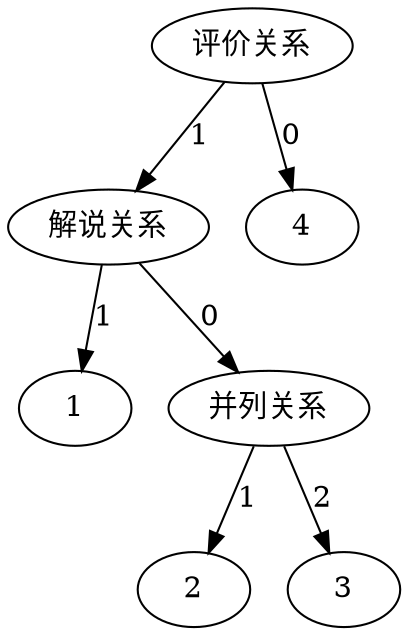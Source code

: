 digraph G {
	0 [label="评价关系"]
	1 [label="解说关系"]
	0 -> 1 [label=1]
	2 [label=1]
	1 -> 2 [label=1]
	3 [label="并列关系"]
	1 -> 3 [label=0]
	4 [label=2]
	3 -> 4 [label=1]
	5 [label=3]
	3 -> 5 [label=2]
	6 [label=4]
	0 -> 6 [label=0]
}
